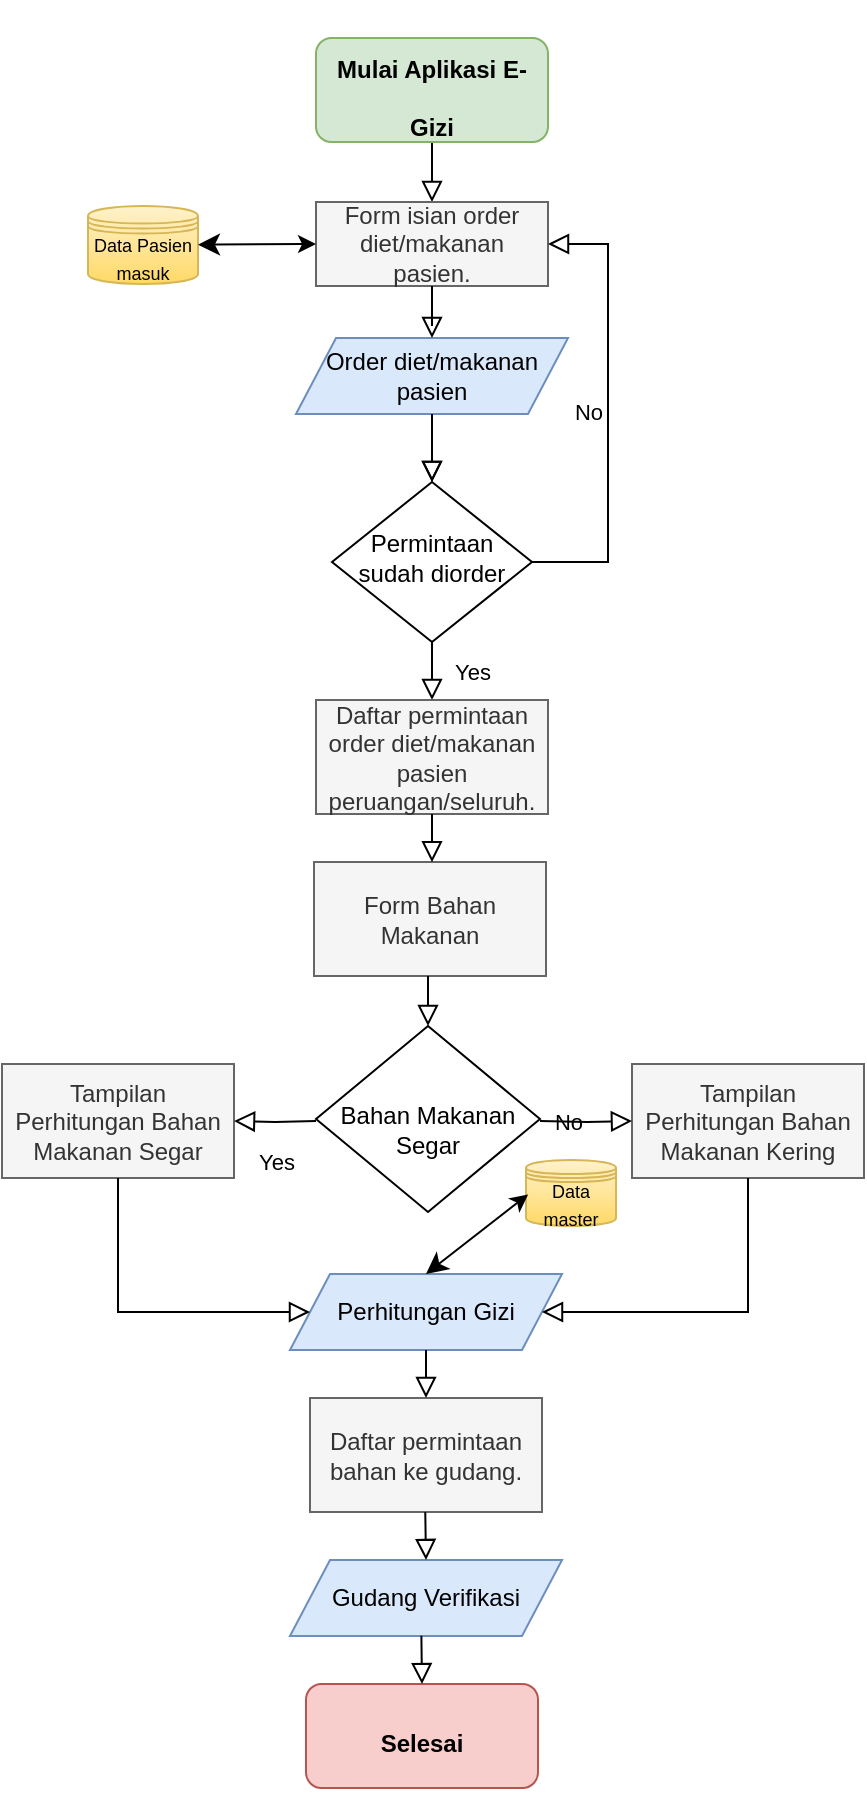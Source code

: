 <mxfile version="17.4.1" type="github">
  <diagram id="C5RBs43oDa-KdzZeNtuy" name="Page-1">
    <mxGraphModel dx="2480" dy="2455" grid="1" gridSize="10" guides="1" tooltips="1" connect="1" arrows="1" fold="1" page="1" pageScale="1" pageWidth="827" pageHeight="1169" math="0" shadow="0">
      <root>
        <mxCell id="WIyWlLk6GJQsqaUBKTNV-0" />
        <mxCell id="WIyWlLk6GJQsqaUBKTNV-1" parent="WIyWlLk6GJQsqaUBKTNV-0" />
        <mxCell id="WIyWlLk6GJQsqaUBKTNV-2" value="" style="rounded=0;html=1;jettySize=auto;orthogonalLoop=1;fontSize=11;endArrow=block;endFill=0;endSize=8;strokeWidth=1;shadow=0;labelBackgroundColor=none;edgeStyle=orthogonalEdgeStyle;exitX=0.5;exitY=1;exitDx=0;exitDy=0;entryX=0.5;entryY=0;entryDx=0;entryDy=0;" parent="WIyWlLk6GJQsqaUBKTNV-1" source="WIyWlLk6GJQsqaUBKTNV-3" target="IlQoJMEE4Jk0p4qtUGSJ-7" edge="1">
          <mxGeometry relative="1" as="geometry">
            <mxPoint x="412" y="-1" as="sourcePoint" />
            <mxPoint x="412" y="109" as="targetPoint" />
          </mxGeometry>
        </mxCell>
        <mxCell id="WIyWlLk6GJQsqaUBKTNV-3" value="&lt;h1&gt;&lt;font style=&quot;font-size: 12px&quot;&gt;Mulai Aplikasi E-Gizi&lt;/font&gt;&lt;/h1&gt;" style="rounded=1;whiteSpace=wrap;html=1;fontSize=12;glass=0;strokeWidth=1;shadow=0;fillColor=#d5e8d4;fontStyle=1;strokeColor=#82b366;" parent="WIyWlLk6GJQsqaUBKTNV-1" vertex="1">
          <mxGeometry x="354" y="8" width="116" height="52" as="geometry" />
        </mxCell>
        <mxCell id="WIyWlLk6GJQsqaUBKTNV-4" value="Yes" style="rounded=0;html=1;jettySize=auto;orthogonalLoop=1;fontSize=11;endArrow=block;endFill=0;endSize=8;strokeWidth=1;shadow=0;labelBackgroundColor=none;edgeStyle=orthogonalEdgeStyle;exitX=0.5;exitY=1;exitDx=0;exitDy=0;entryX=0.5;entryY=0;entryDx=0;entryDy=0;" parent="WIyWlLk6GJQsqaUBKTNV-1" source="WIyWlLk6GJQsqaUBKTNV-6" target="IlQoJMEE4Jk0p4qtUGSJ-15" edge="1">
          <mxGeometry y="20" relative="1" as="geometry">
            <mxPoint as="offset" />
            <mxPoint x="412" y="309" as="sourcePoint" />
            <mxPoint x="412" y="400" as="targetPoint" />
          </mxGeometry>
        </mxCell>
        <mxCell id="WIyWlLk6GJQsqaUBKTNV-6" value="Permintaan sudah diorder" style="rhombus;whiteSpace=wrap;html=1;shadow=0;fontFamily=Helvetica;fontSize=12;align=center;strokeWidth=1;spacing=6;spacingTop=-4;" parent="WIyWlLk6GJQsqaUBKTNV-1" vertex="1">
          <mxGeometry x="362" y="230" width="100" height="80" as="geometry" />
        </mxCell>
        <mxCell id="IlQoJMEE4Jk0p4qtUGSJ-7" value="Form isian order diet/makanan pasien." style="rounded=0;whiteSpace=wrap;html=1;fillColor=#f5f5f5;strokeColor=#666666;fontColor=#333333;" parent="WIyWlLk6GJQsqaUBKTNV-1" vertex="1">
          <mxGeometry x="354" y="90" width="116" height="42" as="geometry" />
        </mxCell>
        <mxCell id="IlQoJMEE4Jk0p4qtUGSJ-49" value="" style="edgeStyle=orthogonalEdgeStyle;shape=connector;rounded=0;orthogonalLoop=1;jettySize=auto;html=1;shadow=0;labelBackgroundColor=none;labelBorderColor=none;fontFamily=Helvetica;fontSize=5;fontColor=default;endArrow=block;endFill=0;endSize=8;strokeColor=default;strokeWidth=1;" parent="WIyWlLk6GJQsqaUBKTNV-1" source="IlQoJMEE4Jk0p4qtUGSJ-8" target="WIyWlLk6GJQsqaUBKTNV-6" edge="1">
          <mxGeometry relative="1" as="geometry" />
        </mxCell>
        <mxCell id="IlQoJMEE4Jk0p4qtUGSJ-8" value="Order diet/makanan pasien" style="shape=parallelogram;perimeter=parallelogramPerimeter;whiteSpace=wrap;html=1;fixedSize=1;fontSize=12;fillColor=#dae8fc;strokeColor=#6c8ebf;" parent="WIyWlLk6GJQsqaUBKTNV-1" vertex="1">
          <mxGeometry x="344" y="158" width="136" height="38" as="geometry" />
        </mxCell>
        <mxCell id="IlQoJMEE4Jk0p4qtUGSJ-9" value="" style="rounded=0;html=1;jettySize=auto;orthogonalLoop=1;fontSize=11;endArrow=block;endFill=0;endSize=8;strokeWidth=1;shadow=0;labelBackgroundColor=none;edgeStyle=orthogonalEdgeStyle;exitX=0.5;exitY=1;exitDx=0;exitDy=0;" parent="WIyWlLk6GJQsqaUBKTNV-1" source="IlQoJMEE4Jk0p4qtUGSJ-7" target="IlQoJMEE4Jk0p4qtUGSJ-8" edge="1">
          <mxGeometry relative="1" as="geometry">
            <mxPoint x="412" y="179" as="sourcePoint" />
            <mxPoint x="411" y="219" as="targetPoint" />
            <Array as="points" />
          </mxGeometry>
        </mxCell>
        <mxCell id="IlQoJMEE4Jk0p4qtUGSJ-12" value="" style="rounded=0;html=1;jettySize=auto;orthogonalLoop=1;fontSize=11;endArrow=block;endFill=0;endSize=8;strokeWidth=1;shadow=0;labelBackgroundColor=none;edgeStyle=orthogonalEdgeStyle;exitX=0.5;exitY=1;exitDx=0;exitDy=0;entryX=0.5;entryY=0;entryDx=0;entryDy=0;" parent="WIyWlLk6GJQsqaUBKTNV-1" source="IlQoJMEE4Jk0p4qtUGSJ-8" target="WIyWlLk6GJQsqaUBKTNV-6" edge="1">
          <mxGeometry relative="1" as="geometry">
            <mxPoint x="412" y="273" as="sourcePoint" />
            <mxPoint x="412" y="333" as="targetPoint" />
            <Array as="points" />
          </mxGeometry>
        </mxCell>
        <mxCell id="IlQoJMEE4Jk0p4qtUGSJ-15" value="Daftar permintaan order diet/makanan pasien peruangan/seluruh." style="rounded=0;whiteSpace=wrap;html=1;fillColor=#f5f5f5;strokeColor=#666666;fontColor=#333333;" parent="WIyWlLk6GJQsqaUBKTNV-1" vertex="1">
          <mxGeometry x="354" y="339" width="116" height="57" as="geometry" />
        </mxCell>
        <mxCell id="IlQoJMEE4Jk0p4qtUGSJ-21" value="No" style="edgeStyle=orthogonalEdgeStyle;rounded=0;html=1;jettySize=auto;orthogonalLoop=1;fontSize=11;endArrow=block;endFill=0;endSize=8;strokeWidth=1;shadow=0;labelBackgroundColor=none;exitX=1;exitY=0.5;exitDx=0;exitDy=0;entryX=1;entryY=0.5;entryDx=0;entryDy=0;" parent="WIyWlLk6GJQsqaUBKTNV-1" source="WIyWlLk6GJQsqaUBKTNV-6" target="IlQoJMEE4Jk0p4qtUGSJ-7" edge="1">
          <mxGeometry y="10" relative="1" as="geometry">
            <mxPoint as="offset" />
            <mxPoint x="480" y="269.58" as="sourcePoint" />
            <mxPoint x="530" y="269.58" as="targetPoint" />
            <Array as="points">
              <mxPoint x="500" y="270" />
              <mxPoint x="500" y="111" />
            </Array>
          </mxGeometry>
        </mxCell>
        <mxCell id="IlQoJMEE4Jk0p4qtUGSJ-23" value="&lt;font style=&quot;font-size: 9px&quot;&gt;Data Pasien masuk&lt;/font&gt;" style="shape=datastore;whiteSpace=wrap;html=1;fontFamily=Helvetica;fontSize=11;fillColor=#fff2cc;gradientColor=#ffd966;strokeColor=#d6b656;" parent="WIyWlLk6GJQsqaUBKTNV-1" vertex="1">
          <mxGeometry x="240" y="92" width="55" height="39" as="geometry" />
        </mxCell>
        <mxCell id="IlQoJMEE4Jk0p4qtUGSJ-24" value="" style="endArrow=classic;startArrow=classic;html=1;rounded=0;shadow=0;labelBackgroundColor=none;labelBorderColor=none;fontFamily=Helvetica;fontSize=9;fontColor=default;endSize=8;strokeColor=default;strokeWidth=1;shape=connector;exitX=0;exitY=0.5;exitDx=0;exitDy=0;" parent="WIyWlLk6GJQsqaUBKTNV-1" source="IlQoJMEE4Jk0p4qtUGSJ-7" target="IlQoJMEE4Jk0p4qtUGSJ-23" edge="1">
          <mxGeometry width="50" height="50" relative="1" as="geometry">
            <mxPoint x="350" y="110" as="sourcePoint" />
            <mxPoint x="300" y="110" as="targetPoint" />
          </mxGeometry>
        </mxCell>
        <mxCell id="fCoqAjO3JVdsLzUUjq7y-0" value="Perhitungan Gizi" style="shape=parallelogram;perimeter=parallelogramPerimeter;whiteSpace=wrap;html=1;fixedSize=1;fontSize=12;fillColor=#dae8fc;strokeColor=#6c8ebf;" vertex="1" parent="WIyWlLk6GJQsqaUBKTNV-1">
          <mxGeometry x="341" y="626" width="136" height="38" as="geometry" />
        </mxCell>
        <mxCell id="fCoqAjO3JVdsLzUUjq7y-1" value="&lt;font style=&quot;font-size: 9px&quot;&gt;Data master&lt;/font&gt;" style="shape=datastore;whiteSpace=wrap;html=1;fontFamily=Helvetica;fontSize=11;fillColor=#fff2cc;gradientColor=#ffd966;strokeColor=#d6b656;" vertex="1" parent="WIyWlLk6GJQsqaUBKTNV-1">
          <mxGeometry x="459" y="569" width="45" height="33" as="geometry" />
        </mxCell>
        <mxCell id="fCoqAjO3JVdsLzUUjq7y-2" value="" style="endArrow=classic;startArrow=classic;html=1;rounded=0;shadow=0;labelBackgroundColor=none;labelBorderColor=none;fontFamily=Helvetica;fontSize=9;fontColor=default;endSize=8;strokeColor=default;strokeWidth=1;shape=connector;exitX=0.024;exitY=0.521;exitDx=0;exitDy=0;exitPerimeter=0;entryX=0.5;entryY=0;entryDx=0;entryDy=0;" edge="1" parent="WIyWlLk6GJQsqaUBKTNV-1" source="fCoqAjO3JVdsLzUUjq7y-1" target="fCoqAjO3JVdsLzUUjq7y-0">
          <mxGeometry width="50" height="50" relative="1" as="geometry">
            <mxPoint x="526" y="732.7" as="sourcePoint" />
            <mxPoint x="577" y="659" as="targetPoint" />
          </mxGeometry>
        </mxCell>
        <mxCell id="fCoqAjO3JVdsLzUUjq7y-3" value="Tampilan Perhitungan Bahan Makanan Segar" style="rounded=0;whiteSpace=wrap;html=1;fillColor=#f5f5f5;strokeColor=#666666;fontColor=#333333;" vertex="1" parent="WIyWlLk6GJQsqaUBKTNV-1">
          <mxGeometry x="197" y="521" width="116" height="57" as="geometry" />
        </mxCell>
        <mxCell id="fCoqAjO3JVdsLzUUjq7y-4" value="Tampilan Perhitungan Bahan Makanan Kering" style="rounded=0;whiteSpace=wrap;html=1;fillColor=#f5f5f5;strokeColor=#666666;fontColor=#333333;" vertex="1" parent="WIyWlLk6GJQsqaUBKTNV-1">
          <mxGeometry x="512" y="521" width="116" height="57" as="geometry" />
        </mxCell>
        <mxCell id="fCoqAjO3JVdsLzUUjq7y-5" value="&lt;br&gt;Bahan Makanan Segar" style="rhombus;whiteSpace=wrap;html=1;shadow=0;fontFamily=Helvetica;fontSize=12;align=center;strokeWidth=1;spacing=6;spacingTop=-4;" vertex="1" parent="WIyWlLk6GJQsqaUBKTNV-1">
          <mxGeometry x="354" y="502" width="112" height="93" as="geometry" />
        </mxCell>
        <mxCell id="fCoqAjO3JVdsLzUUjq7y-6" value="Yes" style="rounded=0;html=1;jettySize=auto;orthogonalLoop=1;fontSize=11;endArrow=block;endFill=0;endSize=8;strokeWidth=1;shadow=0;labelBackgroundColor=none;edgeStyle=orthogonalEdgeStyle;exitX=0;exitY=0.5;exitDx=0;exitDy=0;entryX=1;entryY=0.5;entryDx=0;entryDy=0;" edge="1" parent="WIyWlLk6GJQsqaUBKTNV-1" target="fCoqAjO3JVdsLzUUjq7y-3">
          <mxGeometry y="20" relative="1" as="geometry">
            <mxPoint as="offset" />
            <mxPoint x="354" y="549.5" as="sourcePoint" />
            <mxPoint x="343" y="576" as="targetPoint" />
          </mxGeometry>
        </mxCell>
        <mxCell id="fCoqAjO3JVdsLzUUjq7y-7" value="No" style="edgeStyle=orthogonalEdgeStyle;rounded=0;html=1;jettySize=auto;orthogonalLoop=1;fontSize=11;endArrow=block;endFill=0;endSize=8;strokeWidth=1;shadow=0;labelBackgroundColor=none;exitX=1;exitY=0.5;exitDx=0;exitDy=0;entryX=0;entryY=0.5;entryDx=0;entryDy=0;" edge="1" parent="WIyWlLk6GJQsqaUBKTNV-1" target="fCoqAjO3JVdsLzUUjq7y-4">
          <mxGeometry y="10" relative="1" as="geometry">
            <mxPoint as="offset" />
            <mxPoint x="466.0" y="549.5" as="sourcePoint" />
            <mxPoint x="513.0" y="549.5" as="targetPoint" />
            <Array as="points" />
          </mxGeometry>
        </mxCell>
        <mxCell id="fCoqAjO3JVdsLzUUjq7y-8" value="" style="rounded=0;html=1;jettySize=auto;orthogonalLoop=1;fontSize=11;endArrow=block;endFill=0;endSize=8;strokeWidth=1;shadow=0;labelBackgroundColor=none;edgeStyle=orthogonalEdgeStyle;exitX=0.5;exitY=1;exitDx=0;exitDy=0;entryX=0;entryY=0.5;entryDx=0;entryDy=0;" edge="1" parent="WIyWlLk6GJQsqaUBKTNV-1" source="fCoqAjO3JVdsLzUUjq7y-3" target="fCoqAjO3JVdsLzUUjq7y-0">
          <mxGeometry relative="1" as="geometry">
            <mxPoint x="277" y="589" as="sourcePoint" />
            <mxPoint x="278" y="617" as="targetPoint" />
            <Array as="points">
              <mxPoint x="255" y="645" />
            </Array>
          </mxGeometry>
        </mxCell>
        <mxCell id="fCoqAjO3JVdsLzUUjq7y-9" value="" style="rounded=0;html=1;jettySize=auto;orthogonalLoop=1;fontSize=11;endArrow=block;endFill=0;endSize=8;strokeWidth=1;shadow=0;labelBackgroundColor=none;edgeStyle=orthogonalEdgeStyle;exitX=0.5;exitY=1;exitDx=0;exitDy=0;entryX=1;entryY=0.5;entryDx=0;entryDy=0;" edge="1" parent="WIyWlLk6GJQsqaUBKTNV-1" source="fCoqAjO3JVdsLzUUjq7y-4" target="fCoqAjO3JVdsLzUUjq7y-0">
          <mxGeometry relative="1" as="geometry">
            <mxPoint x="547.0" y="592.0" as="sourcePoint" />
            <mxPoint x="548" y="620" as="targetPoint" />
            <Array as="points">
              <mxPoint x="570" y="645" />
            </Array>
          </mxGeometry>
        </mxCell>
        <mxCell id="fCoqAjO3JVdsLzUUjq7y-10" value="Daftar permintaan bahan ke gudang." style="rounded=0;whiteSpace=wrap;html=1;fillColor=#f5f5f5;strokeColor=#666666;fontColor=#333333;" vertex="1" parent="WIyWlLk6GJQsqaUBKTNV-1">
          <mxGeometry x="351" y="688" width="116" height="57" as="geometry" />
        </mxCell>
        <mxCell id="fCoqAjO3JVdsLzUUjq7y-11" value="" style="rounded=0;html=1;jettySize=auto;orthogonalLoop=1;fontSize=11;endArrow=block;endFill=0;endSize=8;strokeWidth=1;shadow=0;labelBackgroundColor=none;edgeStyle=orthogonalEdgeStyle;exitX=0.5;exitY=1;exitDx=0;exitDy=0;entryX=0.5;entryY=0;entryDx=0;entryDy=0;" edge="1" parent="WIyWlLk6GJQsqaUBKTNV-1" source="fCoqAjO3JVdsLzUUjq7y-0" target="fCoqAjO3JVdsLzUUjq7y-10">
          <mxGeometry relative="1" as="geometry">
            <mxPoint x="408.44" y="679.0" as="sourcePoint" />
            <mxPoint x="408.44" y="711" as="targetPoint" />
            <Array as="points" />
          </mxGeometry>
        </mxCell>
        <mxCell id="fCoqAjO3JVdsLzUUjq7y-12" value="Gudang Verifikasi" style="shape=parallelogram;perimeter=parallelogramPerimeter;whiteSpace=wrap;html=1;fixedSize=1;fontSize=12;fillColor=#dae8fc;strokeColor=#6c8ebf;" vertex="1" parent="WIyWlLk6GJQsqaUBKTNV-1">
          <mxGeometry x="341" y="769" width="136" height="38" as="geometry" />
        </mxCell>
        <mxCell id="fCoqAjO3JVdsLzUUjq7y-13" value="Form Bahan Makanan" style="rounded=0;whiteSpace=wrap;html=1;fillColor=#f5f5f5;strokeColor=#666666;fontColor=#333333;" vertex="1" parent="WIyWlLk6GJQsqaUBKTNV-1">
          <mxGeometry x="353" y="420" width="116" height="57" as="geometry" />
        </mxCell>
        <mxCell id="fCoqAjO3JVdsLzUUjq7y-15" value="" style="rounded=0;html=1;jettySize=auto;orthogonalLoop=1;fontSize=11;endArrow=block;endFill=0;endSize=8;strokeWidth=1;shadow=0;labelBackgroundColor=none;edgeStyle=orthogonalEdgeStyle;exitX=0.5;exitY=1;exitDx=0;exitDy=0;entryX=0.5;entryY=0;entryDx=0;entryDy=0;" edge="1" parent="WIyWlLk6GJQsqaUBKTNV-1" target="fCoqAjO3JVdsLzUUjq7y-12">
          <mxGeometry relative="1" as="geometry">
            <mxPoint x="408.63" y="745" as="sourcePoint" />
            <mxPoint x="408.63" y="769" as="targetPoint" />
            <Array as="points" />
          </mxGeometry>
        </mxCell>
        <mxCell id="fCoqAjO3JVdsLzUUjq7y-16" value="&lt;h1&gt;&lt;font style=&quot;font-size: 12px&quot;&gt;Selesai&lt;/font&gt;&lt;/h1&gt;" style="rounded=1;whiteSpace=wrap;html=1;fontSize=12;glass=0;strokeWidth=1;shadow=0;fillColor=#f8cecc;fontStyle=1;strokeColor=#b85450;" vertex="1" parent="WIyWlLk6GJQsqaUBKTNV-1">
          <mxGeometry x="349" y="831" width="116" height="52" as="geometry" />
        </mxCell>
        <mxCell id="fCoqAjO3JVdsLzUUjq7y-18" value="" style="rounded=0;html=1;jettySize=auto;orthogonalLoop=1;fontSize=11;endArrow=block;endFill=0;endSize=8;strokeWidth=1;shadow=0;labelBackgroundColor=none;edgeStyle=orthogonalEdgeStyle;exitX=0.5;exitY=1;exitDx=0;exitDy=0;entryX=0.509;entryY=0.001;entryDx=0;entryDy=0;entryPerimeter=0;" edge="1" parent="WIyWlLk6GJQsqaUBKTNV-1" target="fCoqAjO3JVdsLzUUjq7y-13">
          <mxGeometry relative="1" as="geometry">
            <mxPoint x="412" y="396" as="sourcePoint" />
            <mxPoint x="412.97" y="420" as="targetPoint" />
            <Array as="points">
              <mxPoint x="412" y="420" />
            </Array>
          </mxGeometry>
        </mxCell>
        <mxCell id="fCoqAjO3JVdsLzUUjq7y-21" value="" style="rounded=0;html=1;jettySize=auto;orthogonalLoop=1;fontSize=11;endArrow=block;endFill=0;endSize=8;strokeWidth=1;shadow=0;labelBackgroundColor=none;edgeStyle=orthogonalEdgeStyle;exitX=0.5;exitY=1;exitDx=0;exitDy=0;entryX=0.5;entryY=0;entryDx=0;entryDy=0;" edge="1" parent="WIyWlLk6GJQsqaUBKTNV-1" target="fCoqAjO3JVdsLzUUjq7y-5">
          <mxGeometry relative="1" as="geometry">
            <mxPoint x="410.0" y="477" as="sourcePoint" />
            <mxPoint x="409.894" y="501.057" as="targetPoint" />
            <Array as="points" />
          </mxGeometry>
        </mxCell>
        <mxCell id="fCoqAjO3JVdsLzUUjq7y-22" value="" style="rounded=0;html=1;jettySize=auto;orthogonalLoop=1;fontSize=11;endArrow=block;endFill=0;endSize=8;strokeWidth=1;shadow=0;labelBackgroundColor=none;edgeStyle=orthogonalEdgeStyle;exitX=0.483;exitY=0.997;exitDx=0;exitDy=0;entryX=0.5;entryY=0;entryDx=0;entryDy=0;exitPerimeter=0;" edge="1" parent="WIyWlLk6GJQsqaUBKTNV-1" source="fCoqAjO3JVdsLzUUjq7y-12" target="fCoqAjO3JVdsLzUUjq7y-16">
          <mxGeometry relative="1" as="geometry">
            <mxPoint x="406.63" y="807" as="sourcePoint" />
            <mxPoint x="407" y="831" as="targetPoint" />
            <Array as="points" />
          </mxGeometry>
        </mxCell>
      </root>
    </mxGraphModel>
  </diagram>
</mxfile>
